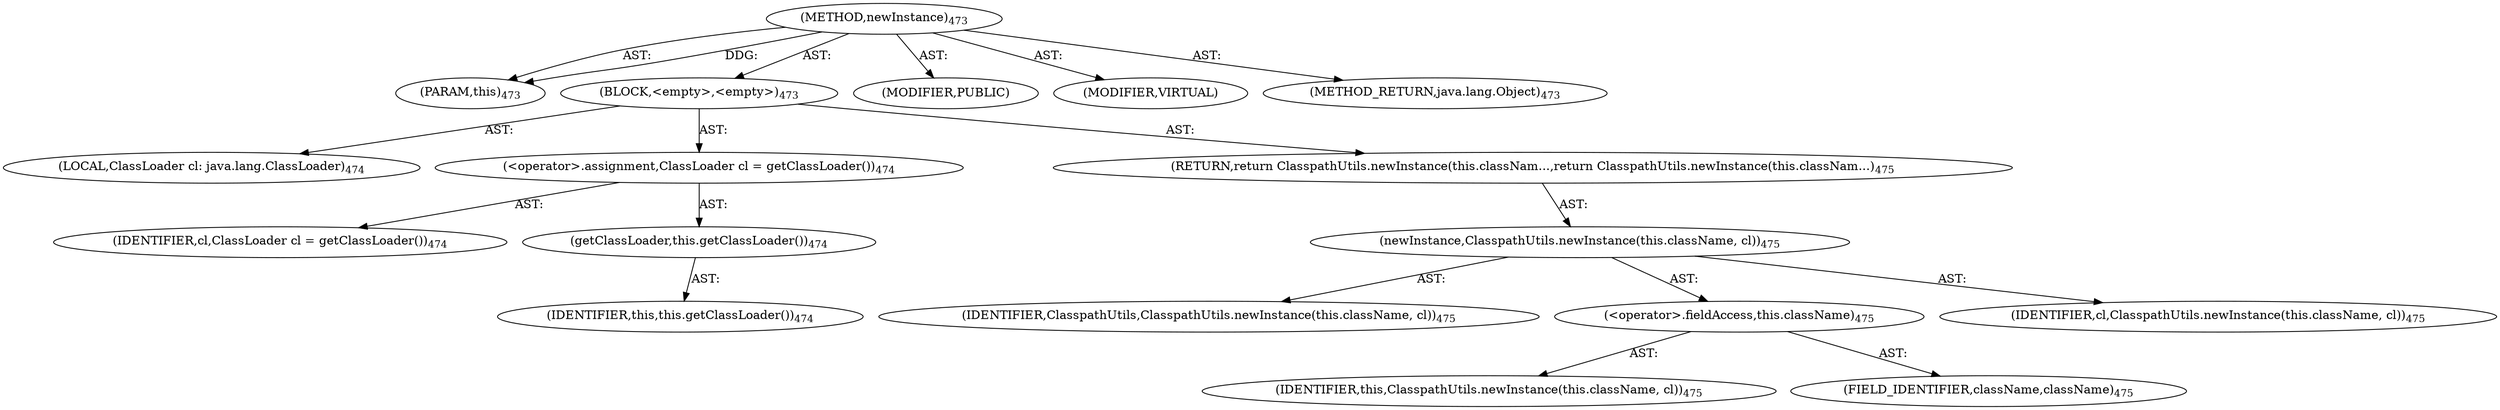 digraph "newInstance" {  
"111669149715" [label = <(METHOD,newInstance)<SUB>473</SUB>> ]
"115964117001" [label = <(PARAM,this)<SUB>473</SUB>> ]
"25769803816" [label = <(BLOCK,&lt;empty&gt;,&lt;empty&gt;)<SUB>473</SUB>> ]
"94489280527" [label = <(LOCAL,ClassLoader cl: java.lang.ClassLoader)<SUB>474</SUB>> ]
"30064771209" [label = <(&lt;operator&gt;.assignment,ClassLoader cl = getClassLoader())<SUB>474</SUB>> ]
"68719476869" [label = <(IDENTIFIER,cl,ClassLoader cl = getClassLoader())<SUB>474</SUB>> ]
"30064771210" [label = <(getClassLoader,this.getClassLoader())<SUB>474</SUB>> ]
"68719476758" [label = <(IDENTIFIER,this,this.getClassLoader())<SUB>474</SUB>> ]
"146028888078" [label = <(RETURN,return ClasspathUtils.newInstance(this.classNam...,return ClasspathUtils.newInstance(this.classNam...)<SUB>475</SUB>> ]
"30064771211" [label = <(newInstance,ClasspathUtils.newInstance(this.className, cl))<SUB>475</SUB>> ]
"68719476870" [label = <(IDENTIFIER,ClasspathUtils,ClasspathUtils.newInstance(this.className, cl))<SUB>475</SUB>> ]
"30064771212" [label = <(&lt;operator&gt;.fieldAccess,this.className)<SUB>475</SUB>> ]
"68719476759" [label = <(IDENTIFIER,this,ClasspathUtils.newInstance(this.className, cl))<SUB>475</SUB>> ]
"55834574875" [label = <(FIELD_IDENTIFIER,className,className)<SUB>475</SUB>> ]
"68719476871" [label = <(IDENTIFIER,cl,ClasspathUtils.newInstance(this.className, cl))<SUB>475</SUB>> ]
"133143986223" [label = <(MODIFIER,PUBLIC)> ]
"133143986224" [label = <(MODIFIER,VIRTUAL)> ]
"128849018899" [label = <(METHOD_RETURN,java.lang.Object)<SUB>473</SUB>> ]
  "111669149715" -> "115964117001"  [ label = "AST: "] 
  "111669149715" -> "25769803816"  [ label = "AST: "] 
  "111669149715" -> "133143986223"  [ label = "AST: "] 
  "111669149715" -> "133143986224"  [ label = "AST: "] 
  "111669149715" -> "128849018899"  [ label = "AST: "] 
  "25769803816" -> "94489280527"  [ label = "AST: "] 
  "25769803816" -> "30064771209"  [ label = "AST: "] 
  "25769803816" -> "146028888078"  [ label = "AST: "] 
  "30064771209" -> "68719476869"  [ label = "AST: "] 
  "30064771209" -> "30064771210"  [ label = "AST: "] 
  "30064771210" -> "68719476758"  [ label = "AST: "] 
  "146028888078" -> "30064771211"  [ label = "AST: "] 
  "30064771211" -> "68719476870"  [ label = "AST: "] 
  "30064771211" -> "30064771212"  [ label = "AST: "] 
  "30064771211" -> "68719476871"  [ label = "AST: "] 
  "30064771212" -> "68719476759"  [ label = "AST: "] 
  "30064771212" -> "55834574875"  [ label = "AST: "] 
  "111669149715" -> "115964117001"  [ label = "DDG: "] 
}
